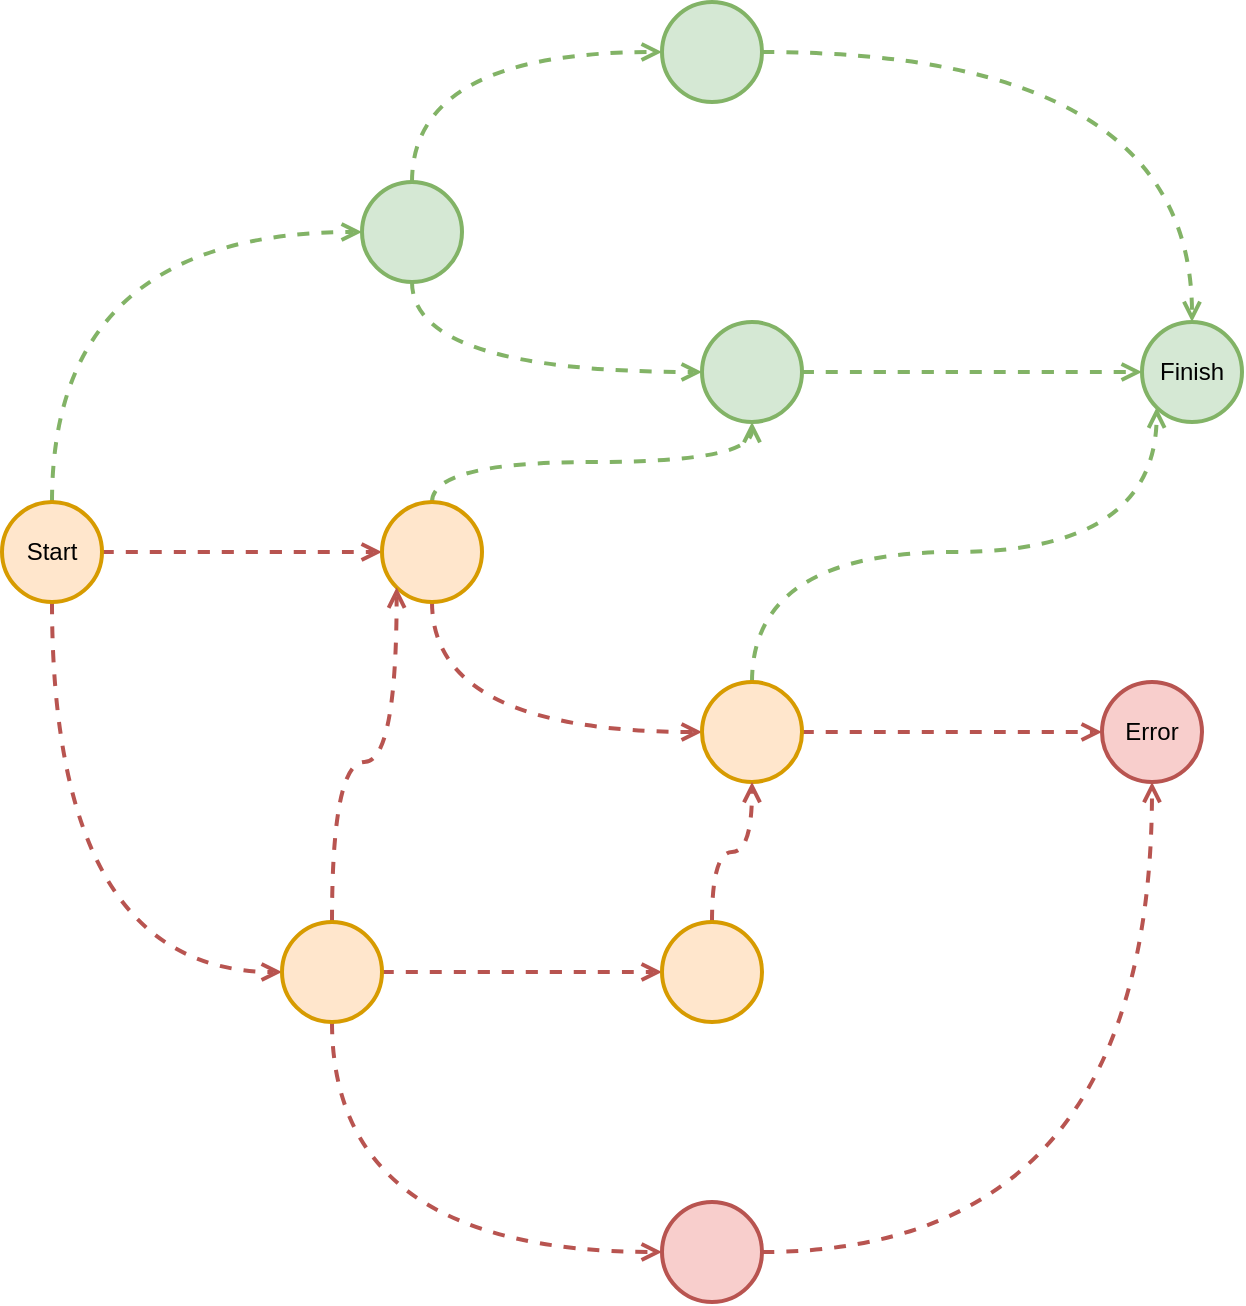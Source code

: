 <mxfile version="14.6.13" type="device" pages="2"><diagram id="jblbd51XaePzO9fumvuf" name="Page-1"><mxGraphModel dx="1106" dy="1003" grid="1" gridSize="10" guides="1" tooltips="1" connect="1" arrows="1" fold="1" page="1" pageScale="1" pageWidth="850" pageHeight="1100" math="0" shadow="0"><root><mxCell id="0"/><mxCell id="1" parent="0"/><mxCell id="VF7TJAWFNpYoZNcHK9BN-3" style="edgeStyle=orthogonalEdgeStyle;rounded=0;orthogonalLoop=1;jettySize=auto;html=1;exitX=0.5;exitY=0;exitDx=0;exitDy=0;entryX=0;entryY=0.5;entryDx=0;entryDy=0;curved=1;strokeWidth=2;dashed=1;endArrow=open;endFill=0;fillColor=#d5e8d4;strokeColor=#82b366;" edge="1" parent="1" source="VF7TJAWFNpYoZNcHK9BN-1" target="VF7TJAWFNpYoZNcHK9BN-2"><mxGeometry relative="1" as="geometry"/></mxCell><mxCell id="VF7TJAWFNpYoZNcHK9BN-5" style="edgeStyle=orthogonalEdgeStyle;curved=1;rounded=0;orthogonalLoop=1;jettySize=auto;html=1;exitX=1;exitY=0.5;exitDx=0;exitDy=0;entryX=0;entryY=0.5;entryDx=0;entryDy=0;dashed=1;endArrow=open;endFill=0;strokeWidth=2;fillColor=#f8cecc;strokeColor=#b85450;" edge="1" parent="1" source="VF7TJAWFNpYoZNcHK9BN-1" target="VF7TJAWFNpYoZNcHK9BN-4"><mxGeometry relative="1" as="geometry"/></mxCell><mxCell id="VF7TJAWFNpYoZNcHK9BN-19" style="edgeStyle=orthogonalEdgeStyle;curved=1;rounded=0;orthogonalLoop=1;jettySize=auto;html=1;exitX=0.5;exitY=1;exitDx=0;exitDy=0;entryX=0;entryY=0.5;entryDx=0;entryDy=0;dashed=1;fontSize=20;fontColor=#F19C99;endArrow=open;endFill=0;strokeWidth=2;fillColor=#f8cecc;strokeColor=#b85450;" edge="1" parent="1" source="VF7TJAWFNpYoZNcHK9BN-1" target="VF7TJAWFNpYoZNcHK9BN-18"><mxGeometry relative="1" as="geometry"/></mxCell><mxCell id="VF7TJAWFNpYoZNcHK9BN-1" value="Start" style="ellipse;whiteSpace=wrap;html=1;aspect=fixed;strokeWidth=2;fillColor=#ffe6cc;strokeColor=#d79b00;" vertex="1" parent="1"><mxGeometry x="150" y="560" width="50" height="50" as="geometry"/></mxCell><mxCell id="VF7TJAWFNpYoZNcHK9BN-7" style="edgeStyle=orthogonalEdgeStyle;curved=1;rounded=0;orthogonalLoop=1;jettySize=auto;html=1;exitX=0.5;exitY=0;exitDx=0;exitDy=0;entryX=0;entryY=0.5;entryDx=0;entryDy=0;dashed=1;endArrow=open;endFill=0;strokeWidth=2;fillColor=#d5e8d4;strokeColor=#82b366;" edge="1" parent="1" source="VF7TJAWFNpYoZNcHK9BN-2" target="VF7TJAWFNpYoZNcHK9BN-6"><mxGeometry relative="1" as="geometry"/></mxCell><mxCell id="VF7TJAWFNpYoZNcHK9BN-8" style="edgeStyle=orthogonalEdgeStyle;curved=1;rounded=0;orthogonalLoop=1;jettySize=auto;html=1;exitX=0.5;exitY=1;exitDx=0;exitDy=0;dashed=1;endArrow=open;endFill=0;strokeWidth=2;entryX=0;entryY=0.5;entryDx=0;entryDy=0;fillColor=#d5e8d4;strokeColor=#82b366;" edge="1" parent="1" source="VF7TJAWFNpYoZNcHK9BN-2" target="VF7TJAWFNpYoZNcHK9BN-9"><mxGeometry relative="1" as="geometry"><mxPoint x="470" y="460" as="targetPoint"/></mxGeometry></mxCell><mxCell id="VF7TJAWFNpYoZNcHK9BN-2" value="" style="ellipse;whiteSpace=wrap;html=1;aspect=fixed;strokeWidth=2;fillColor=#d5e8d4;strokeColor=#82b366;" vertex="1" parent="1"><mxGeometry x="330" y="400" width="50" height="50" as="geometry"/></mxCell><mxCell id="VF7TJAWFNpYoZNcHK9BN-10" style="edgeStyle=orthogonalEdgeStyle;curved=1;rounded=0;orthogonalLoop=1;jettySize=auto;html=1;exitX=0.5;exitY=0;exitDx=0;exitDy=0;entryX=0.5;entryY=1;entryDx=0;entryDy=0;dashed=1;endArrow=open;endFill=0;strokeWidth=2;fillColor=#d5e8d4;strokeColor=#82b366;" edge="1" parent="1" source="VF7TJAWFNpYoZNcHK9BN-4" target="VF7TJAWFNpYoZNcHK9BN-9"><mxGeometry relative="1" as="geometry"/></mxCell><mxCell id="VF7TJAWFNpYoZNcHK9BN-12" style="edgeStyle=orthogonalEdgeStyle;curved=1;rounded=0;orthogonalLoop=1;jettySize=auto;html=1;exitX=0.5;exitY=1;exitDx=0;exitDy=0;entryX=0;entryY=0.5;entryDx=0;entryDy=0;dashed=1;endArrow=open;endFill=0;strokeWidth=2;fillColor=#f8cecc;strokeColor=#b85450;" edge="1" parent="1" source="VF7TJAWFNpYoZNcHK9BN-4" target="VF7TJAWFNpYoZNcHK9BN-11"><mxGeometry relative="1" as="geometry"/></mxCell><mxCell id="VF7TJAWFNpYoZNcHK9BN-4" value="" style="ellipse;whiteSpace=wrap;html=1;aspect=fixed;strokeWidth=2;fillColor=#ffe6cc;strokeColor=#d79b00;" vertex="1" parent="1"><mxGeometry x="340" y="560" width="50" height="50" as="geometry"/></mxCell><mxCell id="VF7TJAWFNpYoZNcHK9BN-15" style="edgeStyle=orthogonalEdgeStyle;curved=1;rounded=0;orthogonalLoop=1;jettySize=auto;html=1;exitX=1;exitY=0.5;exitDx=0;exitDy=0;entryX=0.5;entryY=0;entryDx=0;entryDy=0;dashed=1;endArrow=open;endFill=0;strokeWidth=2;fillColor=#d5e8d4;strokeColor=#82b366;" edge="1" parent="1" source="VF7TJAWFNpYoZNcHK9BN-6" target="VF7TJAWFNpYoZNcHK9BN-13"><mxGeometry relative="1" as="geometry"/></mxCell><mxCell id="VF7TJAWFNpYoZNcHK9BN-6" value="" style="ellipse;whiteSpace=wrap;html=1;aspect=fixed;strokeWidth=2;fillColor=#d5e8d4;strokeColor=#82b366;" vertex="1" parent="1"><mxGeometry x="480" y="310" width="50" height="50" as="geometry"/></mxCell><mxCell id="VF7TJAWFNpYoZNcHK9BN-14" style="edgeStyle=orthogonalEdgeStyle;curved=1;rounded=0;orthogonalLoop=1;jettySize=auto;html=1;exitX=1;exitY=0.5;exitDx=0;exitDy=0;entryX=0;entryY=0.5;entryDx=0;entryDy=0;dashed=1;endArrow=open;endFill=0;strokeWidth=2;fillColor=#d5e8d4;strokeColor=#82b366;" edge="1" parent="1" source="VF7TJAWFNpYoZNcHK9BN-9" target="VF7TJAWFNpYoZNcHK9BN-13"><mxGeometry relative="1" as="geometry"/></mxCell><mxCell id="VF7TJAWFNpYoZNcHK9BN-9" value="" style="ellipse;whiteSpace=wrap;html=1;aspect=fixed;strokeWidth=2;fillColor=#d5e8d4;strokeColor=#82b366;" vertex="1" parent="1"><mxGeometry x="500" y="470" width="50" height="50" as="geometry"/></mxCell><mxCell id="VF7TJAWFNpYoZNcHK9BN-16" style="edgeStyle=orthogonalEdgeStyle;curved=1;rounded=0;orthogonalLoop=1;jettySize=auto;html=1;exitX=1;exitY=0.5;exitDx=0;exitDy=0;dashed=1;endArrow=open;endFill=0;strokeWidth=2;entryX=0;entryY=0.5;entryDx=0;entryDy=0;fillColor=#f8cecc;strokeColor=#b85450;" edge="1" parent="1" source="VF7TJAWFNpYoZNcHK9BN-11" target="VF7TJAWFNpYoZNcHK9BN-27"><mxGeometry relative="1" as="geometry"><mxPoint x="630" y="675" as="targetPoint"/></mxGeometry></mxCell><mxCell id="VF7TJAWFNpYoZNcHK9BN-29" style="edgeStyle=orthogonalEdgeStyle;curved=1;rounded=0;orthogonalLoop=1;jettySize=auto;html=1;exitX=0.5;exitY=0;exitDx=0;exitDy=0;entryX=0;entryY=1;entryDx=0;entryDy=0;dashed=1;fontSize=20;fontColor=#F19C99;endArrow=open;endFill=0;strokeWidth=2;fillColor=#d5e8d4;strokeColor=#82b366;" edge="1" parent="1" source="VF7TJAWFNpYoZNcHK9BN-11" target="VF7TJAWFNpYoZNcHK9BN-13"><mxGeometry relative="1" as="geometry"/></mxCell><mxCell id="VF7TJAWFNpYoZNcHK9BN-11" value="" style="ellipse;whiteSpace=wrap;html=1;aspect=fixed;strokeWidth=2;fillColor=#ffe6cc;strokeColor=#d79b00;" vertex="1" parent="1"><mxGeometry x="500" y="650" width="50" height="50" as="geometry"/></mxCell><mxCell id="VF7TJAWFNpYoZNcHK9BN-13" value="Finish" style="ellipse;whiteSpace=wrap;html=1;aspect=fixed;strokeWidth=2;fillColor=#d5e8d4;strokeColor=#82b366;" vertex="1" parent="1"><mxGeometry x="720" y="470" width="50" height="50" as="geometry"/></mxCell><mxCell id="VF7TJAWFNpYoZNcHK9BN-20" style="edgeStyle=orthogonalEdgeStyle;curved=1;rounded=0;orthogonalLoop=1;jettySize=auto;html=1;exitX=0.5;exitY=0;exitDx=0;exitDy=0;entryX=0;entryY=1;entryDx=0;entryDy=0;dashed=1;fontSize=20;fontColor=#F19C99;endArrow=open;endFill=0;strokeWidth=2;fillColor=#f8cecc;strokeColor=#b85450;" edge="1" parent="1" source="VF7TJAWFNpYoZNcHK9BN-18" target="VF7TJAWFNpYoZNcHK9BN-4"><mxGeometry relative="1" as="geometry"/></mxCell><mxCell id="VF7TJAWFNpYoZNcHK9BN-23" style="edgeStyle=orthogonalEdgeStyle;curved=1;rounded=0;orthogonalLoop=1;jettySize=auto;html=1;exitX=1;exitY=0.5;exitDx=0;exitDy=0;dashed=1;fontSize=20;fontColor=#F19C99;endArrow=open;endFill=0;strokeWidth=2;fillColor=#f8cecc;strokeColor=#b85450;" edge="1" parent="1" source="VF7TJAWFNpYoZNcHK9BN-18" target="VF7TJAWFNpYoZNcHK9BN-22"><mxGeometry relative="1" as="geometry"/></mxCell><mxCell id="VF7TJAWFNpYoZNcHK9BN-25" style="edgeStyle=orthogonalEdgeStyle;curved=1;rounded=0;orthogonalLoop=1;jettySize=auto;html=1;exitX=0.5;exitY=1;exitDx=0;exitDy=0;entryX=0;entryY=0.5;entryDx=0;entryDy=0;dashed=1;fontSize=20;fontColor=#F19C99;endArrow=open;endFill=0;strokeWidth=2;fillColor=#f8cecc;strokeColor=#b85450;" edge="1" parent="1" source="VF7TJAWFNpYoZNcHK9BN-18" target="VF7TJAWFNpYoZNcHK9BN-24"><mxGeometry relative="1" as="geometry"/></mxCell><mxCell id="VF7TJAWFNpYoZNcHK9BN-18" value="" style="ellipse;whiteSpace=wrap;html=1;aspect=fixed;strokeWidth=2;fillColor=#ffe6cc;strokeColor=#d79b00;" vertex="1" parent="1"><mxGeometry x="290" y="770" width="50" height="50" as="geometry"/></mxCell><mxCell id="VF7TJAWFNpYoZNcHK9BN-26" style="edgeStyle=orthogonalEdgeStyle;curved=1;rounded=0;orthogonalLoop=1;jettySize=auto;html=1;exitX=0.5;exitY=0;exitDx=0;exitDy=0;entryX=0.5;entryY=1;entryDx=0;entryDy=0;dashed=1;fontSize=20;fontColor=#F19C99;endArrow=open;endFill=0;strokeWidth=2;fillColor=#f8cecc;strokeColor=#b85450;" edge="1" parent="1" source="VF7TJAWFNpYoZNcHK9BN-22" target="VF7TJAWFNpYoZNcHK9BN-11"><mxGeometry relative="1" as="geometry"/></mxCell><mxCell id="VF7TJAWFNpYoZNcHK9BN-22" value="" style="ellipse;whiteSpace=wrap;html=1;aspect=fixed;strokeWidth=2;fillColor=#ffe6cc;strokeColor=#d79b00;" vertex="1" parent="1"><mxGeometry x="480" y="770" width="50" height="50" as="geometry"/></mxCell><mxCell id="VF7TJAWFNpYoZNcHK9BN-28" style="edgeStyle=orthogonalEdgeStyle;curved=1;rounded=0;orthogonalLoop=1;jettySize=auto;html=1;exitX=1;exitY=0.5;exitDx=0;exitDy=0;entryX=0.5;entryY=1;entryDx=0;entryDy=0;dashed=1;fontSize=20;fontColor=#F19C99;endArrow=open;endFill=0;strokeWidth=2;fillColor=#f8cecc;strokeColor=#b85450;" edge="1" parent="1" source="VF7TJAWFNpYoZNcHK9BN-24" target="VF7TJAWFNpYoZNcHK9BN-27"><mxGeometry relative="1" as="geometry"/></mxCell><mxCell id="VF7TJAWFNpYoZNcHK9BN-24" value="" style="ellipse;whiteSpace=wrap;html=1;aspect=fixed;strokeWidth=2;fillColor=#f8cecc;strokeColor=#b85450;" vertex="1" parent="1"><mxGeometry x="480" y="910" width="50" height="50" as="geometry"/></mxCell><mxCell id="VF7TJAWFNpYoZNcHK9BN-27" value="Error" style="ellipse;whiteSpace=wrap;html=1;aspect=fixed;fontSize=12;strokeWidth=2;fillColor=#f8cecc;strokeColor=#b85450;" vertex="1" parent="1"><mxGeometry x="700" y="650" width="50" height="50" as="geometry"/></mxCell></root></mxGraphModel></diagram><diagram id="ifAr7A_Np6jMy55wYfMt" name="Page-2"><mxGraphModel dx="1106" dy="1003" grid="1" gridSize="10" guides="1" tooltips="1" connect="1" arrows="1" fold="1" page="1" pageScale="1" pageWidth="850" pageHeight="1100" math="0" shadow="0"><root><mxCell id="94EVh3eQUB63gki4496U-0"/><mxCell id="94EVh3eQUB63gki4496U-1" parent="94EVh3eQUB63gki4496U-0"/></root></mxGraphModel></diagram></mxfile>